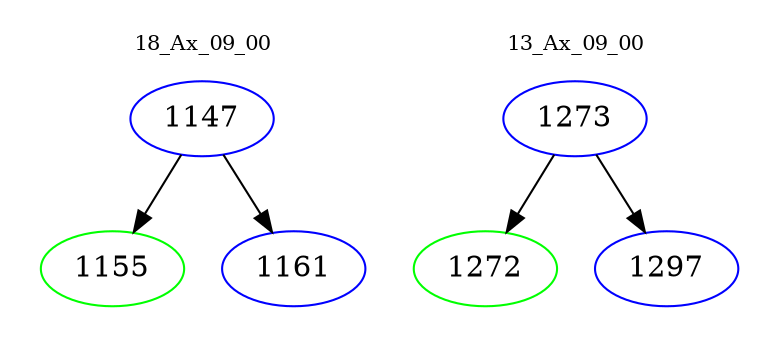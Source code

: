 digraph{
subgraph cluster_0 {
color = white
label = "18_Ax_09_00";
fontsize=10;
T0_1147 [label="1147", color="blue"]
T0_1147 -> T0_1155 [color="black"]
T0_1155 [label="1155", color="green"]
T0_1147 -> T0_1161 [color="black"]
T0_1161 [label="1161", color="blue"]
}
subgraph cluster_1 {
color = white
label = "13_Ax_09_00";
fontsize=10;
T1_1273 [label="1273", color="blue"]
T1_1273 -> T1_1272 [color="black"]
T1_1272 [label="1272", color="green"]
T1_1273 -> T1_1297 [color="black"]
T1_1297 [label="1297", color="blue"]
}
}
